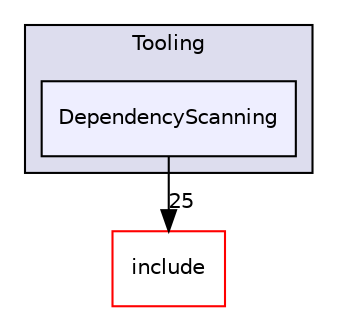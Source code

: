digraph "lib/Tooling/DependencyScanning" {
  bgcolor=transparent;
  compound=true
  node [ fontsize="10", fontname="Helvetica"];
  edge [ labelfontsize="10", labelfontname="Helvetica"];
  subgraph clusterdir_c4270fa7a06cd7372c7af2452fb3367e {
    graph [ bgcolor="#ddddee", pencolor="black", label="Tooling" fontname="Helvetica", fontsize="10", URL="dir_c4270fa7a06cd7372c7af2452fb3367e.html"]
  dir_0401983ff919e10e15cea8062239e19e [shape=box, label="DependencyScanning", style="filled", fillcolor="#eeeeff", pencolor="black", URL="dir_0401983ff919e10e15cea8062239e19e.html"];
  }
  dir_d44c64559bbebec7f509842c48db8b23 [shape=box label="include" color="red" URL="dir_d44c64559bbebec7f509842c48db8b23.html"];
  dir_0401983ff919e10e15cea8062239e19e->dir_d44c64559bbebec7f509842c48db8b23 [headlabel="25", labeldistance=1.5 headhref="dir_000064_000001.html"];
}
